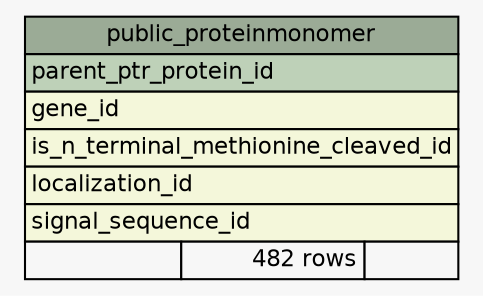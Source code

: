 // dot 2.36.0 on Linux 3.13.0-43-generic
// SchemaSpy rev 590
digraph "public_proteinmonomer" {
  graph [
    rankdir="RL"
    bgcolor="#f7f7f7"
    nodesep="0.18"
    ranksep="0.46"
    fontname="Helvetica"
    fontsize="11"
  ];
  node [
    fontname="Helvetica"
    fontsize="11"
    shape="plaintext"
  ];
  edge [
    arrowsize="0.8"
  ];
  "public_proteinmonomer" [
    label=<
    <TABLE BORDER="0" CELLBORDER="1" CELLSPACING="0" BGCOLOR="#ffffff">
      <TR><TD COLSPAN="3" BGCOLOR="#9bab96" ALIGN="CENTER">public_proteinmonomer</TD></TR>
      <TR><TD PORT="parent_ptr_protein_id" COLSPAN="3" BGCOLOR="#bed1b8" ALIGN="LEFT">parent_ptr_protein_id</TD></TR>
      <TR><TD PORT="gene_id" COLSPAN="3" BGCOLOR="#f4f7da" ALIGN="LEFT">gene_id</TD></TR>
      <TR><TD PORT="is_n_terminal_methionine_cleaved_id" COLSPAN="3" BGCOLOR="#f4f7da" ALIGN="LEFT">is_n_terminal_methionine_cleaved_id</TD></TR>
      <TR><TD PORT="localization_id" COLSPAN="3" BGCOLOR="#f4f7da" ALIGN="LEFT">localization_id</TD></TR>
      <TR><TD PORT="signal_sequence_id" COLSPAN="3" BGCOLOR="#f4f7da" ALIGN="LEFT">signal_sequence_id</TD></TR>
      <TR><TD ALIGN="LEFT" BGCOLOR="#f7f7f7">  </TD><TD ALIGN="RIGHT" BGCOLOR="#f7f7f7">482 rows</TD><TD ALIGN="RIGHT" BGCOLOR="#f7f7f7">  </TD></TR>
    </TABLE>>
    URL="tables/public_proteinmonomer.html"
    tooltip="public_proteinmonomer"
  ];
}
